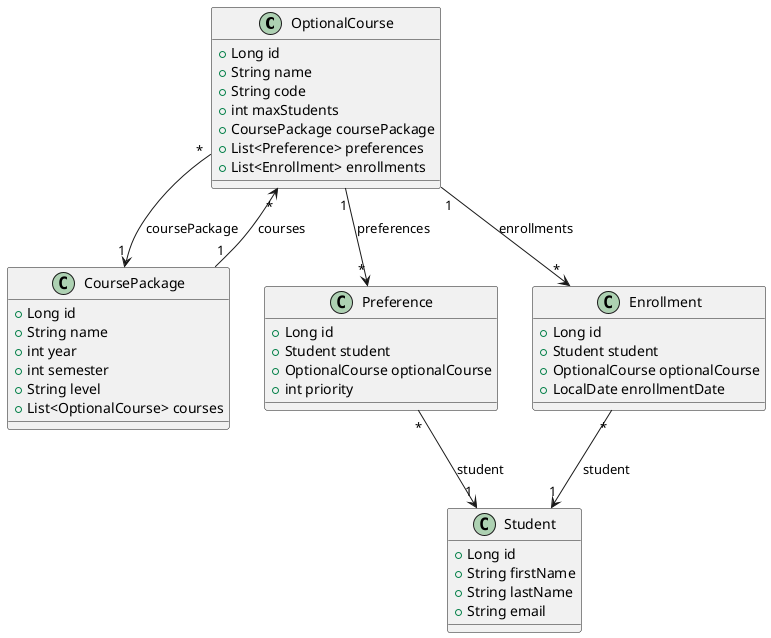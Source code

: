 @startuml
' ---------------------------
' OptionalCourse Component UML
' ---------------------------

' Classes
class OptionalCourse {
    +Long id
    +String name
    +String code
    +int maxStudents
    +CoursePackage coursePackage
    +List<Preference> preferences
    +List<Enrollment> enrollments
}

class CoursePackage {
    +Long id
    +String name
    +int year
    +int semester
    +String level
    +List<OptionalCourse> courses
}

class Preference {
    +Long id
    +Student student
    +OptionalCourse optionalCourse
    +int priority
}

class Enrollment {
    +Long id
    +Student student
    +OptionalCourse optionalCourse
    +LocalDate enrollmentDate
}

class Student {
    +Long id
    +String firstName
    +String lastName
    +String email
}

' ---------------------------
' Relationships
' ---------------------------

OptionalCourse "*" --> "1" CoursePackage : coursePackage
CoursePackage "1" --> "*" OptionalCourse : courses

OptionalCourse "1" --> "*" Preference : preferences
Preference "*" --> "1" Student : student

OptionalCourse "1" --> "*" Enrollment : enrollments
Enrollment "*" --> "1" Student : student

@enduml
